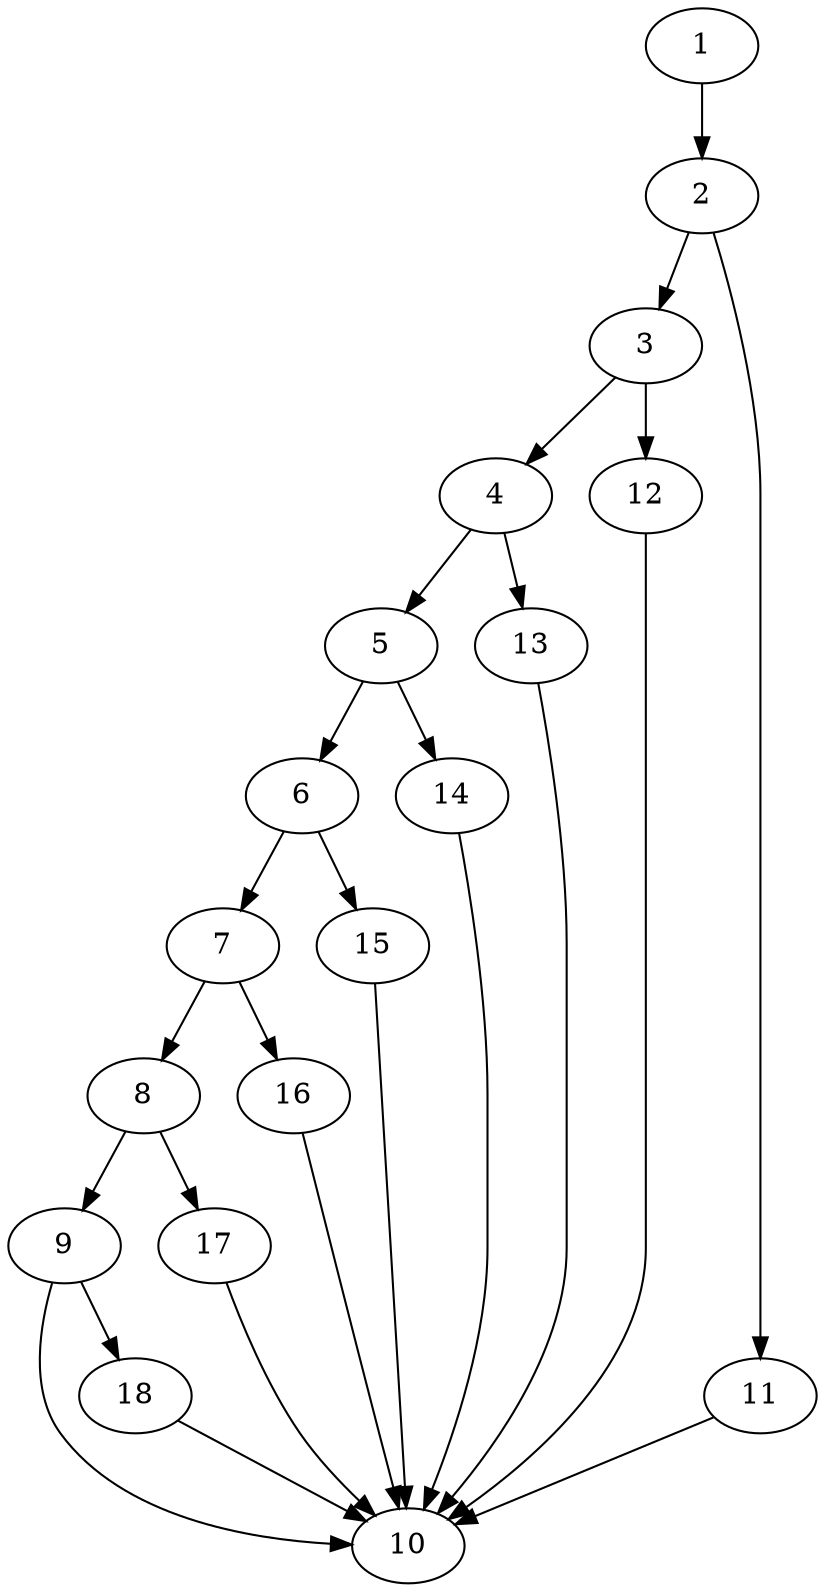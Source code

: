 digraph initVehicle {
1 -> 2 -> 3 -> 4 -> 5 -> 6 -> 7 -> 8 -> 9 -> 10;
2 -> 11 -> 10;
3 -> 12 -> 10;
4 -> 13 -> 10;
5 -> 14 -> 10;
6 -> 15 -> 10;
7 -> 16 -> 10;
8 -> 17 -> 10;
9 -> 18 -> 10;
}
